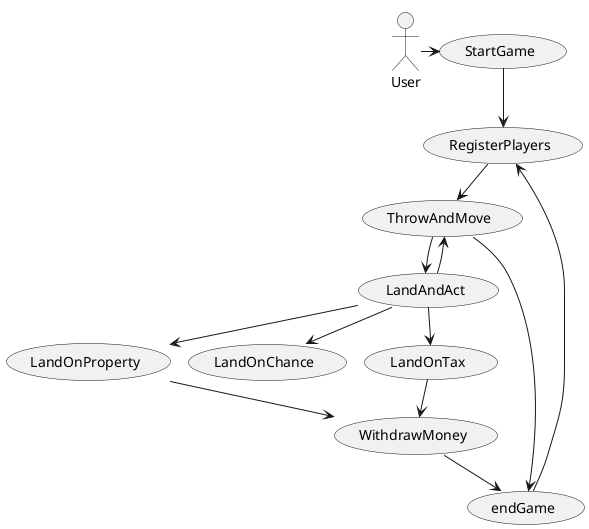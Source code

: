 @startuml
!pragma Layout smetana
'https://plantuml.com/use-case-diagram

usecase "StartGame" as UC1
usecase "RegisterPlayers" as UC2
usecase "ThrowAndMove" as UC3
usecase "LandAndAct" as UC4
usecase "endGame" as UC5
usecase "WithdrawMoney" as UC6
usecase "LandOnProperty" as UC7
usecase "LandOnChance" as UC8
usecase "LandOnTax" as UC9


User -> (UC1)
UC1 --> (UC2)

UC2 --> (UC3)
UC5 -> (UC2)

UC3 --> (UC4)
UC4 --> (UC3)
UC3 -> (UC5)

UC4 --> (UC7)
UC4 --> (UC8)
UC4 --> (UC9)

UC7 --> (UC6)
UC9 --> (UC6)

UC6 --> (UC5)

@enduml
